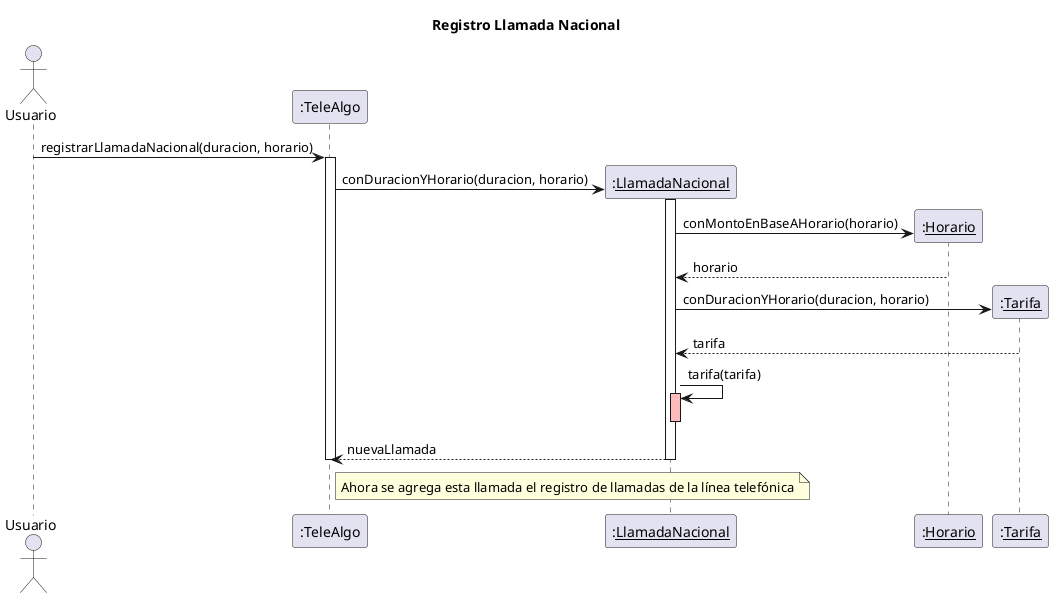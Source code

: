 @startuml

title Registro Llamada Nacional

actor Usuario
participant ":TeleAlgo" as teleAlgo
participant ":__LlamadaNacional__" as llamada
participant ":__Horario__" as horario
participant ":__Tarifa__" as tarifa

Usuario -> teleAlgo : registrarLlamadaNacional(duracion, horario)
activate teleAlgo

teleAlgo -> llamada ** : conDuracionYHorario(duracion, horario)
activate llamada

llamada -> horario ** : conMontoEnBaseAHorario(horario)
horario --> llamada : horario

llamada -> tarifa ** : conDuracionYHorario(duracion, horario)
tarifa --> llamada : tarifa

llamada -> llamada ++ #FFBBBB: tarifa(tarifa)
deactivate llamada

return nuevaLlamada

note right of teleAlgo
  Ahora se agrega esta llamada el registro de llamadas de la línea telefónica
end note

deactivate teleAlgo

@enduml
